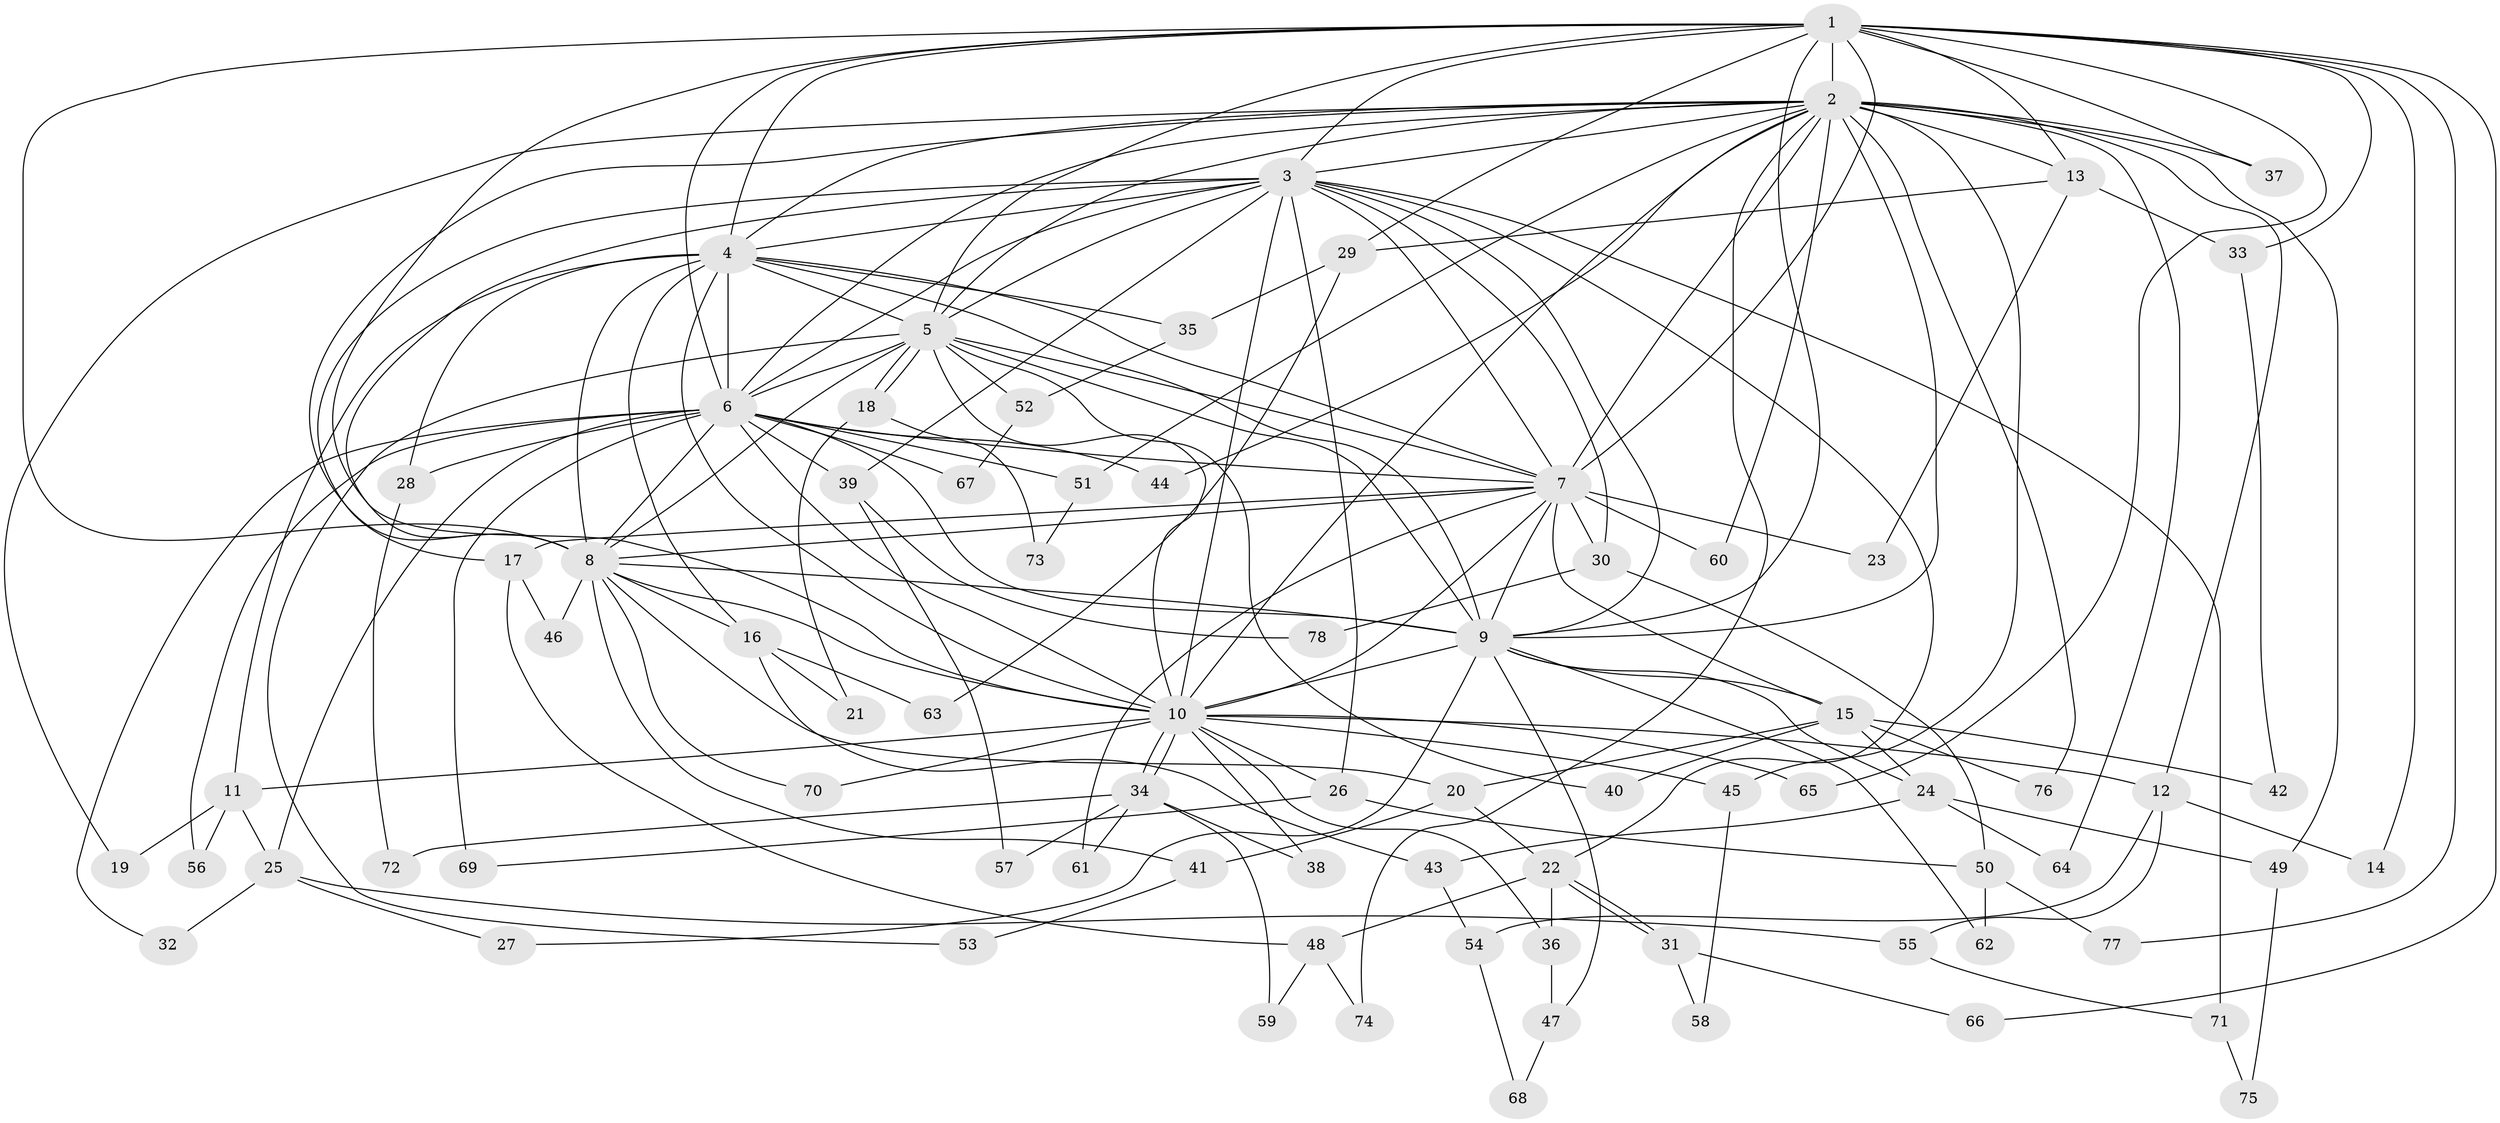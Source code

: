 // coarse degree distribution, {10: 0.05128205128205128, 26: 0.02564102564102564, 7: 0.05128205128205128, 12: 0.02564102564102564, 3: 0.2564102564102564, 2: 0.358974358974359, 6: 0.1282051282051282, 4: 0.10256410256410256}
// Generated by graph-tools (version 1.1) at 2025/49/03/04/25 22:49:58]
// undirected, 78 vertices, 181 edges
graph export_dot {
  node [color=gray90,style=filled];
  1;
  2;
  3;
  4;
  5;
  6;
  7;
  8;
  9;
  10;
  11;
  12;
  13;
  14;
  15;
  16;
  17;
  18;
  19;
  20;
  21;
  22;
  23;
  24;
  25;
  26;
  27;
  28;
  29;
  30;
  31;
  32;
  33;
  34;
  35;
  36;
  37;
  38;
  39;
  40;
  41;
  42;
  43;
  44;
  45;
  46;
  47;
  48;
  49;
  50;
  51;
  52;
  53;
  54;
  55;
  56;
  57;
  58;
  59;
  60;
  61;
  62;
  63;
  64;
  65;
  66;
  67;
  68;
  69;
  70;
  71;
  72;
  73;
  74;
  75;
  76;
  77;
  78;
  1 -- 2;
  1 -- 3;
  1 -- 4;
  1 -- 5;
  1 -- 6;
  1 -- 7;
  1 -- 8;
  1 -- 9;
  1 -- 10;
  1 -- 13;
  1 -- 14;
  1 -- 29;
  1 -- 33;
  1 -- 37;
  1 -- 65;
  1 -- 66;
  1 -- 77;
  2 -- 3;
  2 -- 4;
  2 -- 5;
  2 -- 6;
  2 -- 7;
  2 -- 8;
  2 -- 9;
  2 -- 10;
  2 -- 12;
  2 -- 13;
  2 -- 19;
  2 -- 37;
  2 -- 44;
  2 -- 45;
  2 -- 49;
  2 -- 51;
  2 -- 60;
  2 -- 64;
  2 -- 74;
  2 -- 76;
  3 -- 4;
  3 -- 5;
  3 -- 6;
  3 -- 7;
  3 -- 8;
  3 -- 9;
  3 -- 10;
  3 -- 17;
  3 -- 22;
  3 -- 26;
  3 -- 30;
  3 -- 39;
  3 -- 71;
  4 -- 5;
  4 -- 6;
  4 -- 7;
  4 -- 8;
  4 -- 9;
  4 -- 10;
  4 -- 11;
  4 -- 16;
  4 -- 28;
  4 -- 35;
  5 -- 6;
  5 -- 7;
  5 -- 8;
  5 -- 9;
  5 -- 10;
  5 -- 18;
  5 -- 18;
  5 -- 40;
  5 -- 52;
  5 -- 53;
  6 -- 7;
  6 -- 8;
  6 -- 9;
  6 -- 10;
  6 -- 25;
  6 -- 28;
  6 -- 32;
  6 -- 39;
  6 -- 44;
  6 -- 51;
  6 -- 56;
  6 -- 67;
  6 -- 69;
  7 -- 8;
  7 -- 9;
  7 -- 10;
  7 -- 15;
  7 -- 17;
  7 -- 23;
  7 -- 30;
  7 -- 60;
  7 -- 61;
  8 -- 9;
  8 -- 10;
  8 -- 16;
  8 -- 20;
  8 -- 41;
  8 -- 46;
  8 -- 70;
  9 -- 10;
  9 -- 15;
  9 -- 24;
  9 -- 27;
  9 -- 47;
  9 -- 62;
  10 -- 11;
  10 -- 12;
  10 -- 26;
  10 -- 34;
  10 -- 34;
  10 -- 36;
  10 -- 38;
  10 -- 45;
  10 -- 65;
  10 -- 70;
  11 -- 19;
  11 -- 25;
  11 -- 56;
  12 -- 14;
  12 -- 54;
  12 -- 55;
  13 -- 23;
  13 -- 29;
  13 -- 33;
  15 -- 20;
  15 -- 24;
  15 -- 40;
  15 -- 42;
  15 -- 76;
  16 -- 21;
  16 -- 43;
  16 -- 63;
  17 -- 46;
  17 -- 48;
  18 -- 21;
  18 -- 73;
  20 -- 22;
  20 -- 41;
  22 -- 31;
  22 -- 31;
  22 -- 36;
  22 -- 48;
  24 -- 43;
  24 -- 49;
  24 -- 64;
  25 -- 27;
  25 -- 32;
  25 -- 55;
  26 -- 50;
  26 -- 69;
  28 -- 72;
  29 -- 35;
  29 -- 63;
  30 -- 50;
  30 -- 78;
  31 -- 58;
  31 -- 66;
  33 -- 42;
  34 -- 38;
  34 -- 57;
  34 -- 59;
  34 -- 61;
  34 -- 72;
  35 -- 52;
  36 -- 47;
  39 -- 57;
  39 -- 78;
  41 -- 53;
  43 -- 54;
  45 -- 58;
  47 -- 68;
  48 -- 59;
  48 -- 74;
  49 -- 75;
  50 -- 62;
  50 -- 77;
  51 -- 73;
  52 -- 67;
  54 -- 68;
  55 -- 71;
  71 -- 75;
}
